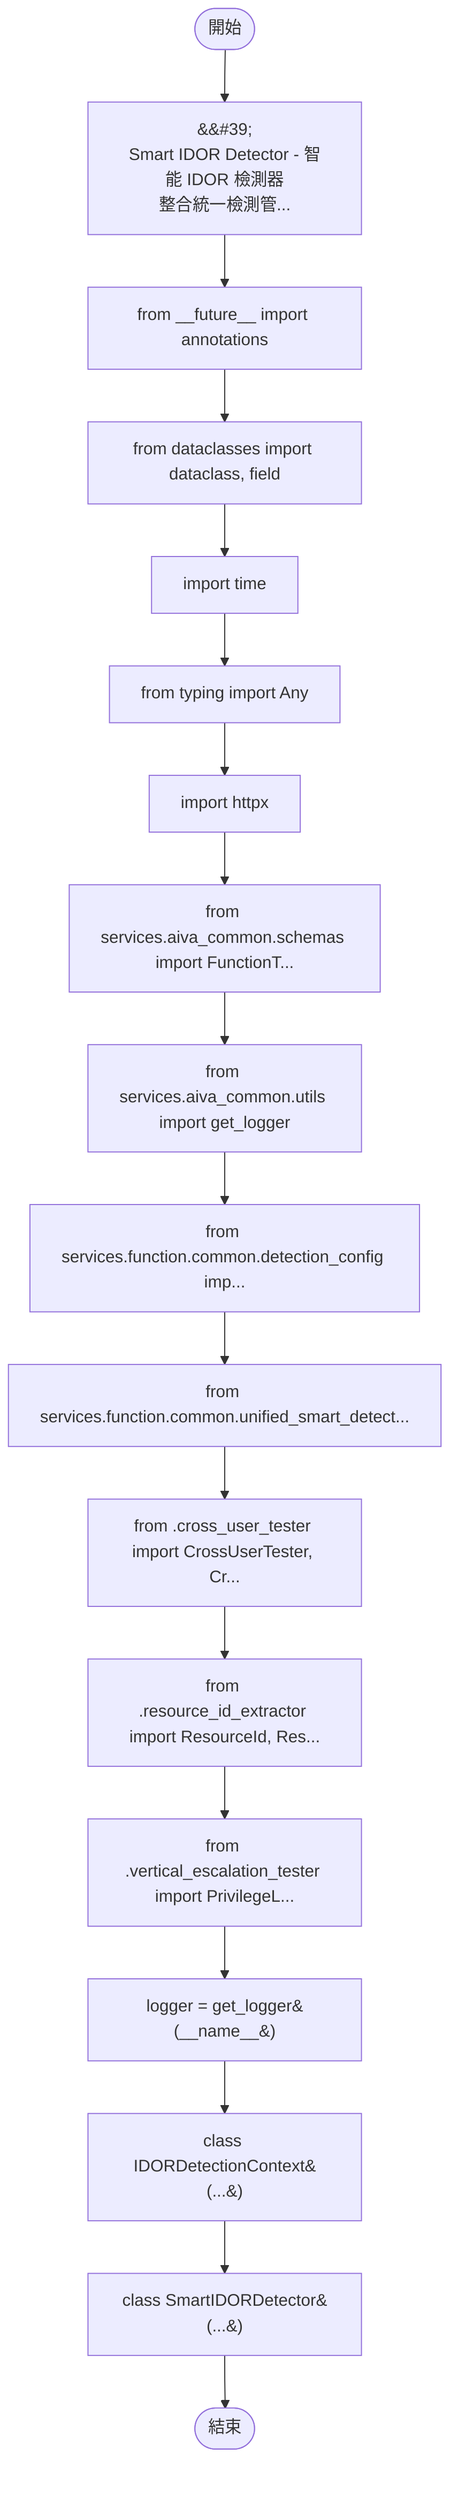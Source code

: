 flowchart TB
    n1([開始])
    n2([結束])
    n3[&amp;&#35;39;\nSmart IDOR Detector - 智能 IDOR 檢測器\n整合統一檢測管...]
    n4[from __future__ import annotations]
    n5[from dataclasses import dataclass, field]
    n6[import time]
    n7[from typing import Any]
    n8[import httpx]
    n9[from services.aiva_common.schemas import FunctionT...]
    n10[from services.aiva_common.utils import get_logger]
    n11[from services.function.common.detection_config imp...]
    n12[from services.function.common.unified_smart_detect...]
    n13[from .cross_user_tester import CrossUserTester, Cr...]
    n14[from .resource_id_extractor import ResourceId, Res...]
    n15[from .vertical_escalation_tester import PrivilegeL...]
    n16[logger = get_logger&#40;__name__&#41;]
    n17[class IDORDetectionContext&#40;...&#41;]
    n18[class SmartIDORDetector&#40;...&#41;]
    n1 --> n3
    n3 --> n4
    n4 --> n5
    n5 --> n6
    n6 --> n7
    n7 --> n8
    n8 --> n9
    n9 --> n10
    n10 --> n11
    n11 --> n12
    n12 --> n13
    n13 --> n14
    n14 --> n15
    n15 --> n16
    n16 --> n17
    n17 --> n18
    n18 --> n2